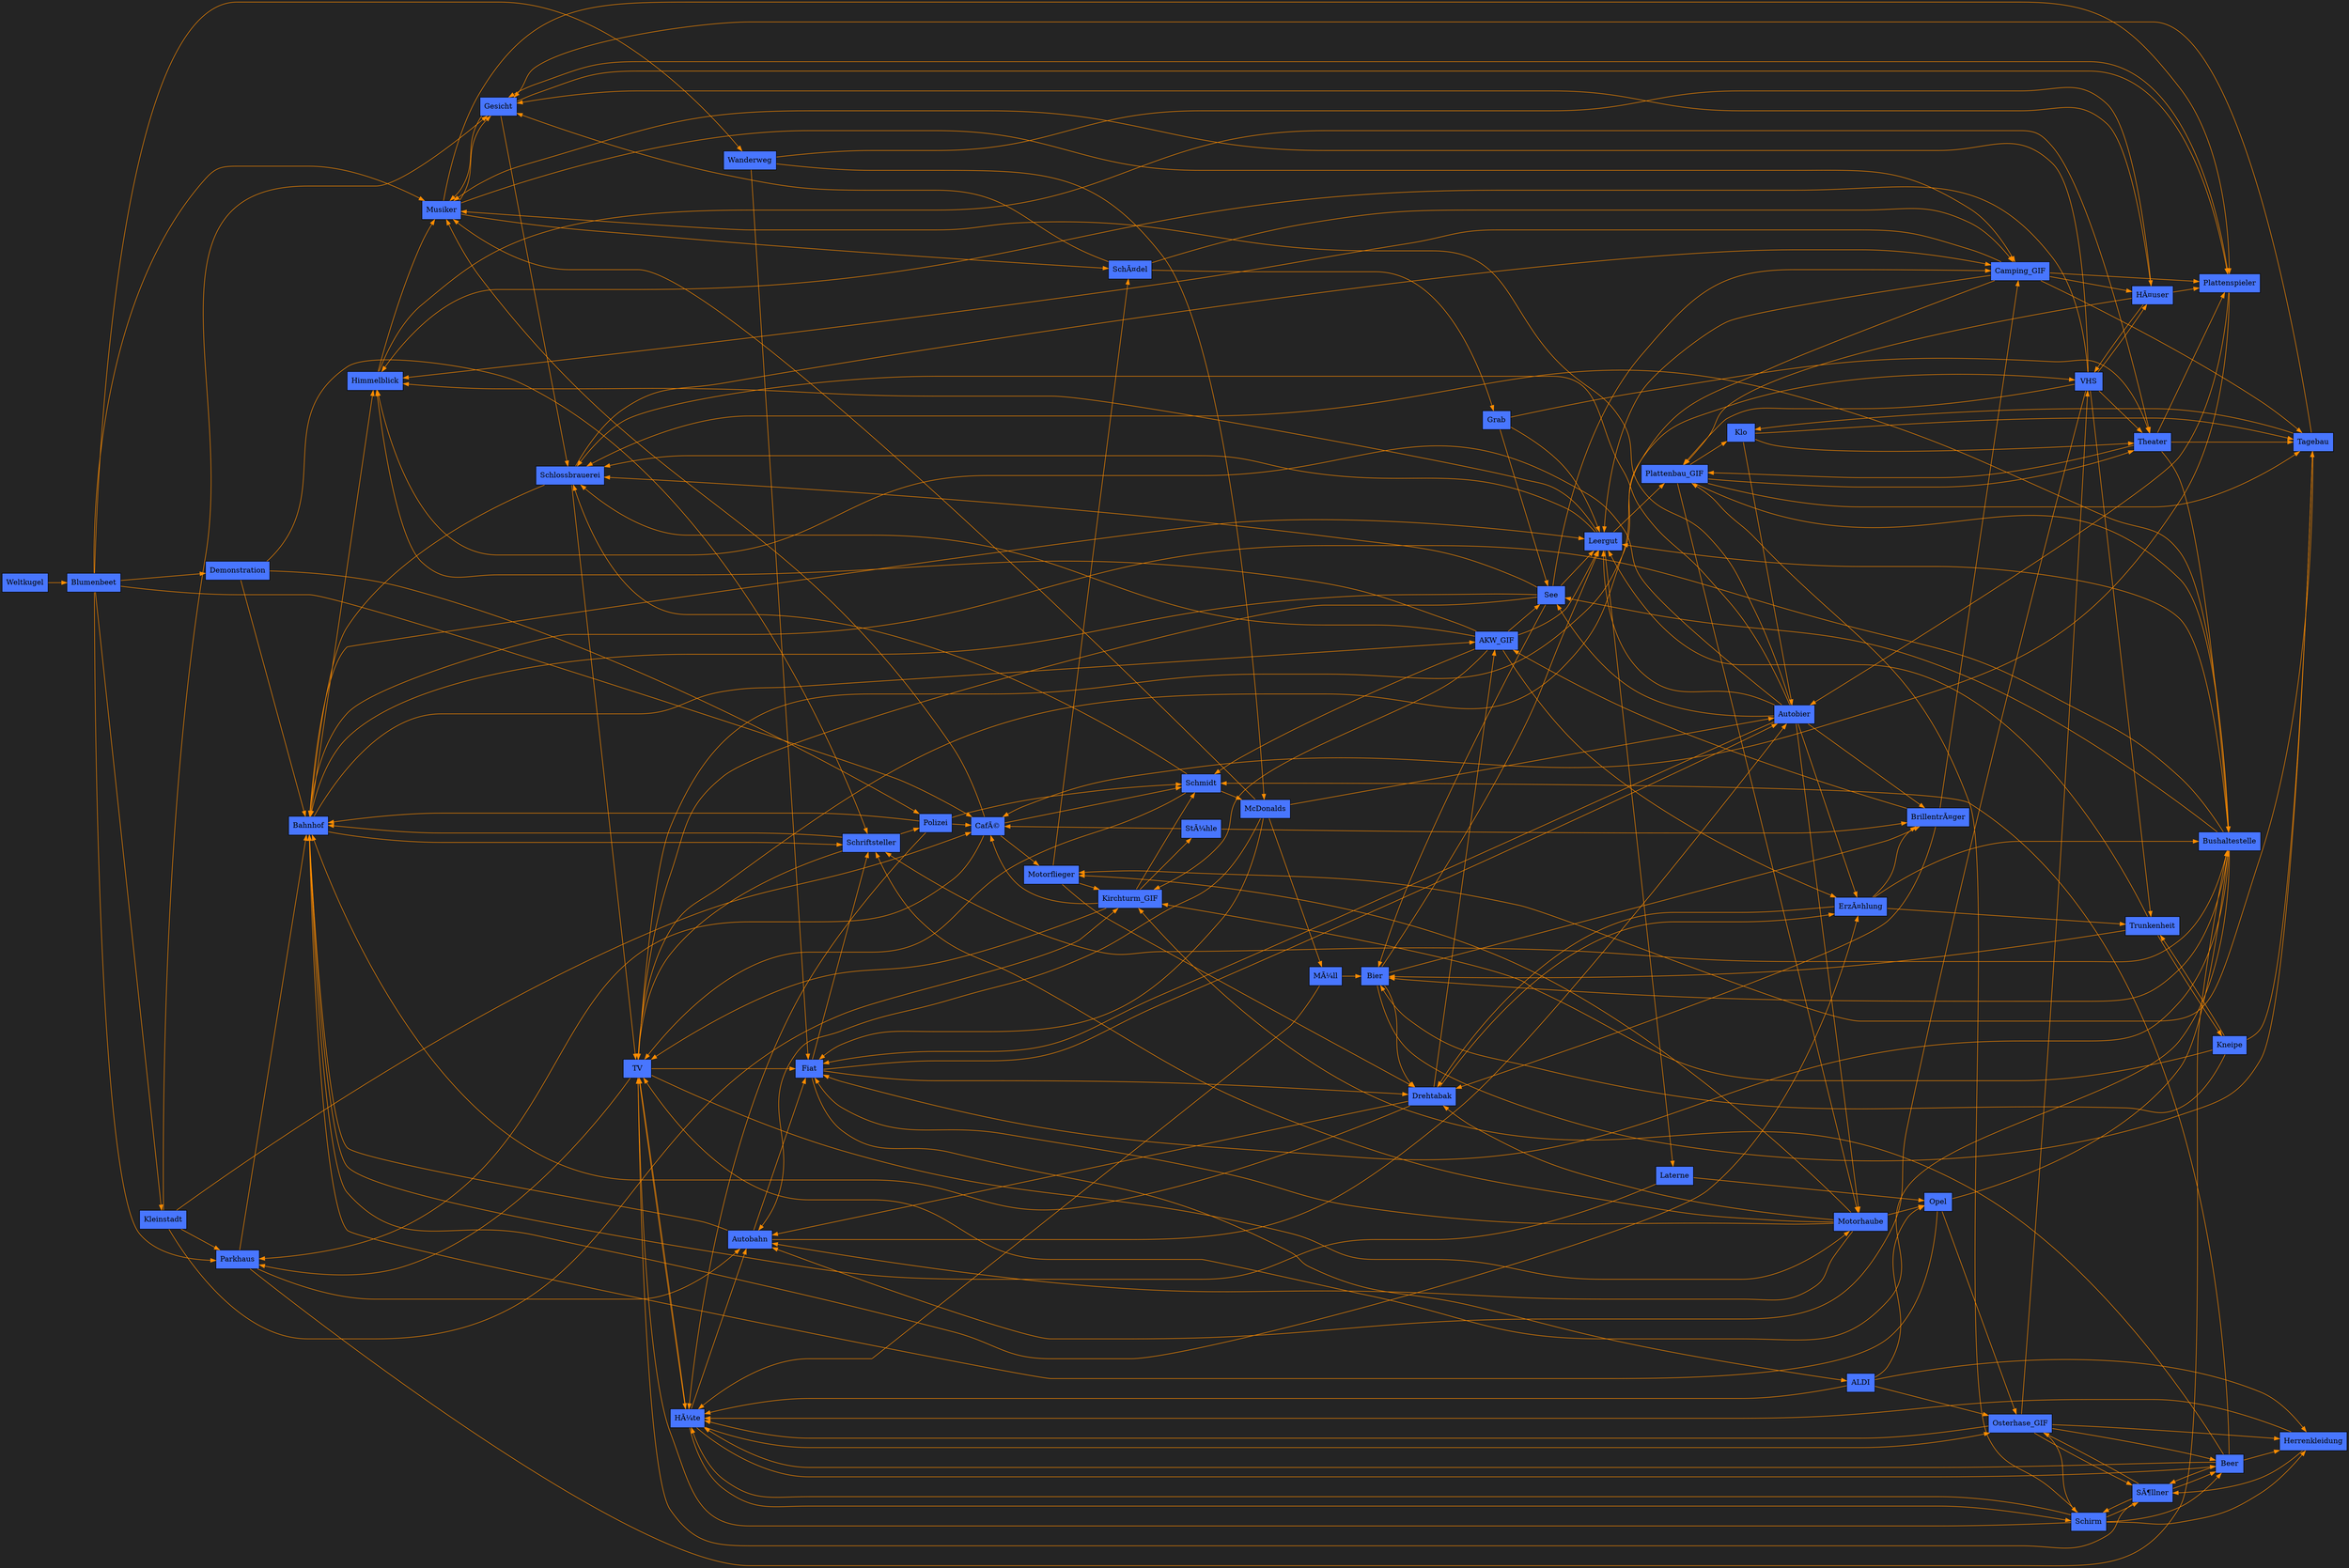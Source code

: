 digraph G {
	graph [layout=dot rankdir=LR bgcolor="gray14"]

// Knoten
node[shape="box" style ="filled" fillcolor="royalblue1"]

01 [label = "Weltkugel"] ;
02 [label = "Blumenbeet"] ;
03 [label = "Kleinstadt"];
04 [label = "Parkhaus"] ;
05 [label = "Demonstration"] ;
06 [label = "Musiker"] ;
07 [label = "Bier"] ;
08 [label = "CafÃ©"] ;
09 [label = "Wanderweg"] ;
10 [label = "Gesicht"] ;
11 [label = "Plattenspieler"] ;
12 [label = "Himmelblick"] ;
13 [label = "StÃ¼hle"] ;
14 [label = "Polizei"] ;
15 [label = "Kirchturm_GIF"] ;
16 [label = "Bahnhof"] ;
17 [label = "Autobahn"] ;
18 [label = "Bushaltestelle"] ;
19 [label = "Opel"] ;
20 [label = "Schriftsteller"] ;
21 [label = "ErzÃ¤hlung"] ;
22 [label = "SchÃ¤del"] ;
23 [label = "Klo"] ;
24 [label = "Camping_GIF"] ;
25 [label = "Drehtabak"] ;
26 [label = "Leergut"] ;
27 [label = "See"] ;
28 [label = "Tagebau"] ;
29 [label = "Trunkenheit"];
30 [label = "Kneipe"] ;
31 [label = "Schirm"] ;
32 [label = "BrillentrÃ¤ger"] ;
33 [label = "Schmidt"] ;
34 [label = "VHS"] ;
35 [label = "Autobier"] ;
36 [label = "Motorflieger"] ;
37 [label = "McDonalds"] ;
38 [label = "Schlossbrauerei"] ;
39 [label = "HÃ¤user"] ;
40 [label = "Fiat"] ;
41 [label = "Motorhaube"] ;
42 [label = "SÃ¶llner"] ;
43 [label = "AKW_GIF"] ;
44 [label = "ALDI"] ;
45 [label = "Theater"] ;
46 [label = "Laterne"] ;
47 [label = "MÃ¼ll"] ;
48 [label = "HÃ¼te"] ;
49 [label = "Grab"] ;
50 [label = "Plattenbau_GIF"] ;
51 [label = "Herrenkleidung"] ;
52 [label = "Beer"] ;
53 [label = "TV"] ;
54 [label = "Osterhase_GIF"];



// Kanten
edge[color="darkorange"]
01 -> 02
02 -> {03 04 05 06 08 09}
03 -> {04 08 10 15}
04 -> {16 17 18}
05 -> {14 16 20}
06 -> {10 11 22 24}
07 -> {25 26 28 32}
08 -> {04 06 33 36}
09 -> {37 39 40}
10 -> {06 11 38}
11 -> {10 08 35}
12 -> {06 45}
13 -> {08 32}
14 -> {08 16 33 48}
15 -> {08 13 33 53}
16 -> {12 20 21 26 43} 
17 -> {16 35 40} 
18 -> {07 16 20 26 27 38 40 53} 
19 -> {16 18 54} 
20 -> {14 16 53}
21 -> {18 25 29 32} 
22 -> {10 24 49}
23 -> {28 35 45}
24 -> {11 12 26 28 39 53}
25 -> {16 17 21 43}
26 -> {12 38 46 50}
27 -> {07 16 24 26 38 53}
28 -> {10 23 36}
29 -> {07 26 30}
30 -> {07 15 28 29} 
31 -> {42 48 50 51 52 53 } 
32 -> {24 25 43}
33 -> {37 38 53}
34 -> {06 12 17 29 39 45 50} 
35 -> {06 12 21 26 27 32 38 40 41}
36 -> {15, 22, 25}
37 -> {06 17 35 40 47}
38 -> {16 24 53}
39 -> {10 11 34 50}
40 -> {20 25 35 44} 
41 -> {17 19 20 25 36 40}
42 -> {31 52 53 54}
43 -> {12 15 21 26 27 33 38} 
44 -> {19 48 51 54}
45 -> {11 18  28 50}
46 -> {16 19}
47 -> {07 48}
48 -> {17 31 52 53 54}
49 -> {26 27 45}
50 -> {18 23 28 41 45}
51 -> {42 48} 
52 -> {15 33 42 48 51}
53 -> {04 34 40 41 48}
54 -> {31 34 42 48 51 52}






// Ende der Daten 
}
